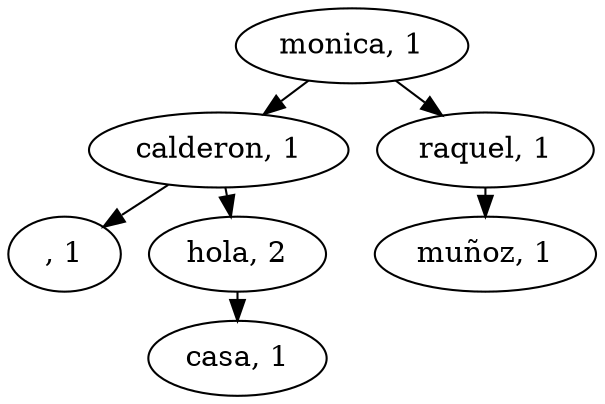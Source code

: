 digraph practica2 {
compound=true;
	edge [color="black", dir=fordware]
graph [ranksep=0.20 nodesep=0.20]
"monica, 1" -> "calderon, 1";
"monica, 1" -> "raquel, 1";
"raquel, 1" -> "muñoz, 1";
"calderon, 1" -> ", 1";
"calderon, 1" -> "hola, 2";
"hola, 2" -> "casa, 1";
}